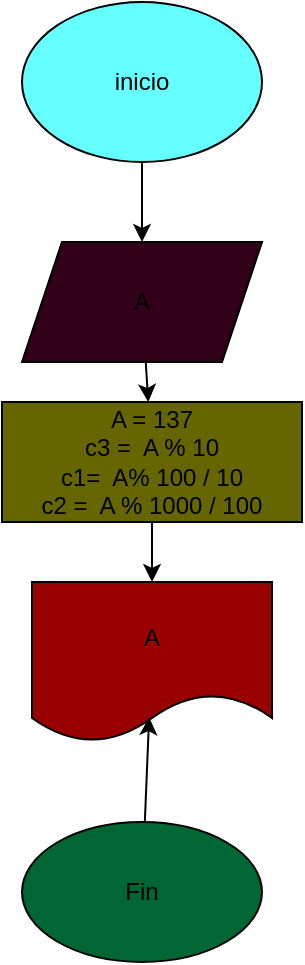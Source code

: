 <mxfile>
    <diagram id="9WlFxt8zA9uKqYf3JMMn" name="Page-1">
        <mxGraphModel dx="986" dy="320" grid="1" gridSize="10" guides="1" tooltips="1" connect="1" arrows="1" fold="1" page="1" pageScale="1" pageWidth="850" pageHeight="1100" math="0" shadow="0">
            <root>
                <mxCell id="0"/>
                <mxCell id="1" parent="0"/>
                <mxCell id="4" value="" style="edgeStyle=none;html=1;" parent="1" source="2" target="3" edge="1">
                    <mxGeometry relative="1" as="geometry"/>
                </mxCell>
                <mxCell id="2" value="inicio" style="ellipse;whiteSpace=wrap;html=1;fillColor=#66FFFF;" parent="1" vertex="1">
                    <mxGeometry x="340" y="20" width="120" height="80" as="geometry"/>
                </mxCell>
                <mxCell id="6" value="" style="edgeStyle=none;html=1;" parent="1" source="3" target="5" edge="1">
                    <mxGeometry relative="1" as="geometry"/>
                </mxCell>
                <mxCell id="3" value="A" style="shape=parallelogram;perimeter=parallelogramPerimeter;whiteSpace=wrap;html=1;fixedSize=1;fillColor=#33001A;" parent="1" vertex="1">
                    <mxGeometry x="340" y="140" width="120" height="60" as="geometry"/>
                </mxCell>
                <mxCell id="8" value="" style="edgeStyle=none;html=1;" parent="1" source="5" target="7" edge="1">
                    <mxGeometry relative="1" as="geometry"/>
                </mxCell>
                <mxCell id="5" value="A = 137&lt;br&gt;c3 =&amp;nbsp; A % 10&lt;br&gt;c1=&amp;nbsp; A% 100 / 10&lt;br&gt;c2 =&amp;nbsp; A % 1000 / 100" style="whiteSpace=wrap;html=1;fillColor=#666600;" parent="1" vertex="1">
                    <mxGeometry x="330" y="220" width="150" height="60" as="geometry"/>
                </mxCell>
                <mxCell id="7" value="A" style="shape=document;whiteSpace=wrap;html=1;boundedLbl=1;fillColor=#990000;" parent="1" vertex="1">
                    <mxGeometry x="345" y="310" width="120" height="80" as="geometry"/>
                </mxCell>
                <mxCell id="10" style="edgeStyle=none;html=1;entryX=0.488;entryY=0.845;entryDx=0;entryDy=0;entryPerimeter=0;" parent="1" source="9" target="7" edge="1">
                    <mxGeometry relative="1" as="geometry"/>
                </mxCell>
                <mxCell id="9" value="Fin" style="ellipse;whiteSpace=wrap;html=1;fillColor=#006633;" parent="1" vertex="1">
                    <mxGeometry x="340" y="430" width="120" height="70" as="geometry"/>
                </mxCell>
            </root>
        </mxGraphModel>
    </diagram>
</mxfile>